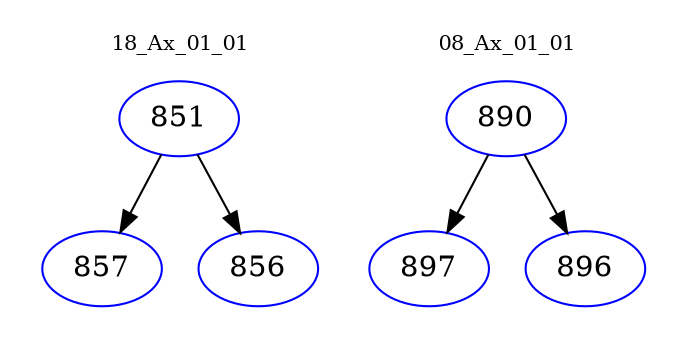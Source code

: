 digraph{
subgraph cluster_0 {
color = white
label = "18_Ax_01_01";
fontsize=10;
T0_851 [label="851", color="blue"]
T0_851 -> T0_857 [color="black"]
T0_857 [label="857", color="blue"]
T0_851 -> T0_856 [color="black"]
T0_856 [label="856", color="blue"]
}
subgraph cluster_1 {
color = white
label = "08_Ax_01_01";
fontsize=10;
T1_890 [label="890", color="blue"]
T1_890 -> T1_897 [color="black"]
T1_897 [label="897", color="blue"]
T1_890 -> T1_896 [color="black"]
T1_896 [label="896", color="blue"]
}
}
